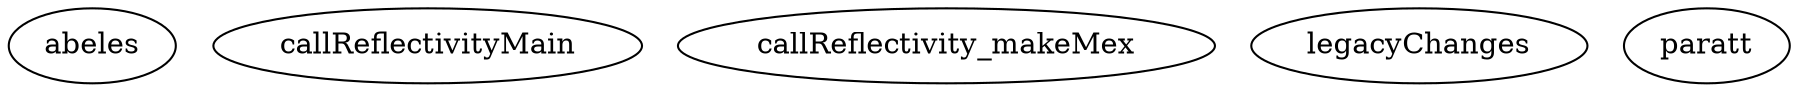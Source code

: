 /* Created by mdot for Matlab */
digraph m2html {

  abeles [URL="abeles.html"];
  abeles [URL="abeles.html"];
  callReflectivityMain [URL="callReflectivityMain.html"];
  callReflectivityMain [URL="callReflectivityMain.html"];
  callReflectivity_makeMex [URL="callReflectivity_makeMex.html"];
  callReflectivity_makeMex [URL="callReflectivity_makeMex.html"];
  legacyChanges [URL="legacyChanges.html"];
  legacyChanges [URL="legacyChanges.html"];
  paratt [URL="paratt.html"];
  paratt [URL="paratt.html"];
}